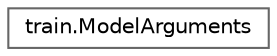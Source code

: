 digraph "Graphical Class Hierarchy"
{
 // LATEX_PDF_SIZE
  bgcolor="transparent";
  edge [fontname=Helvetica,fontsize=10,labelfontname=Helvetica,labelfontsize=10];
  node [fontname=Helvetica,fontsize=10,shape=box,height=0.2,width=0.4];
  rankdir="LR";
  Node0 [id="Node000000",label="train.ModelArguments",height=0.2,width=0.4,color="grey40", fillcolor="white", style="filled",URL="$classtrain_1_1_model_arguments.html",tooltip=" "];
}
